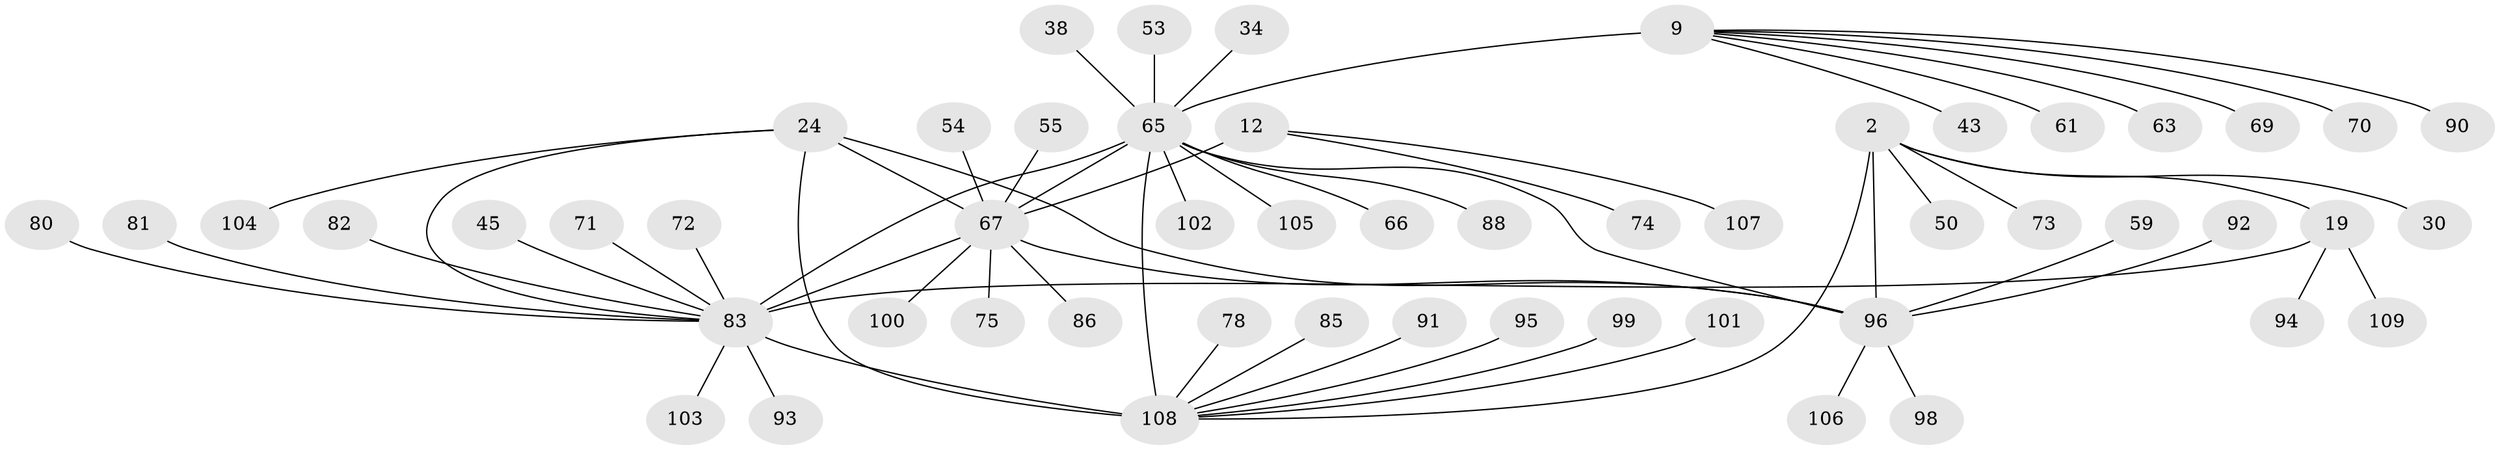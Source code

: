 // original degree distribution, {6: 0.05504587155963303, 7: 0.027522935779816515, 11: 0.009174311926605505, 9: 0.03669724770642202, 10: 0.05504587155963303, 5: 0.03669724770642202, 14: 0.009174311926605505, 4: 0.009174311926605505, 3: 0.045871559633027525, 1: 0.6146788990825688, 2: 0.10091743119266056}
// Generated by graph-tools (version 1.1) at 2025/55/03/09/25 04:55:19]
// undirected, 54 vertices, 61 edges
graph export_dot {
graph [start="1"]
  node [color=gray90,style=filled];
  2 [super="+1"];
  9 [super="+6"];
  12 [super="+11"];
  19 [super="+17"];
  24 [super="+21"];
  30;
  34;
  38;
  43;
  45;
  50;
  53;
  54;
  55;
  59;
  61;
  63;
  65 [super="+32"];
  66;
  67 [super="+33+31+52"];
  69;
  70;
  71;
  72;
  73;
  74;
  75;
  78;
  80;
  81;
  82;
  83 [super="+16+28+20+36+44"];
  85 [super="+48+79"];
  86;
  88;
  90;
  91;
  92;
  93;
  94;
  95;
  96 [super="+3+58+5+49+57"];
  98 [super="+97"];
  99;
  100;
  101;
  102 [super="+37"];
  103;
  104;
  105;
  106;
  107 [super="+89"];
  108 [super="+26+87+39+56+29+42+46+47+51+60+76+77"];
  109 [super="+84"];
  2 -- 30;
  2 -- 73;
  2 -- 50;
  2 -- 19;
  2 -- 108;
  2 -- 96 [weight=6];
  9 -- 90;
  9 -- 69;
  9 -- 70;
  9 -- 43;
  9 -- 61;
  9 -- 63;
  9 -- 65 [weight=6];
  12 -- 74;
  12 -- 107;
  12 -- 67 [weight=6];
  19 -- 94;
  19 -- 83 [weight=6];
  19 -- 109;
  24 -- 104;
  24 -- 108 [weight=6];
  24 -- 96 [weight=2];
  24 -- 83;
  24 -- 67;
  34 -- 65;
  38 -- 65;
  45 -- 83;
  53 -- 65;
  54 -- 67;
  55 -- 67;
  59 -- 96;
  65 -- 96;
  65 -- 66;
  65 -- 67;
  65 -- 102;
  65 -- 105;
  65 -- 108 [weight=3];
  65 -- 83 [weight=3];
  65 -- 88;
  67 -- 83 [weight=3];
  67 -- 96;
  67 -- 100;
  67 -- 75;
  67 -- 86;
  71 -- 83;
  72 -- 83;
  78 -- 108;
  80 -- 83;
  81 -- 83;
  82 -- 83;
  83 -- 103;
  83 -- 93;
  83 -- 108;
  85 -- 108;
  91 -- 108;
  92 -- 96;
  95 -- 108;
  96 -- 98;
  96 -- 106;
  99 -- 108;
  101 -- 108;
}
